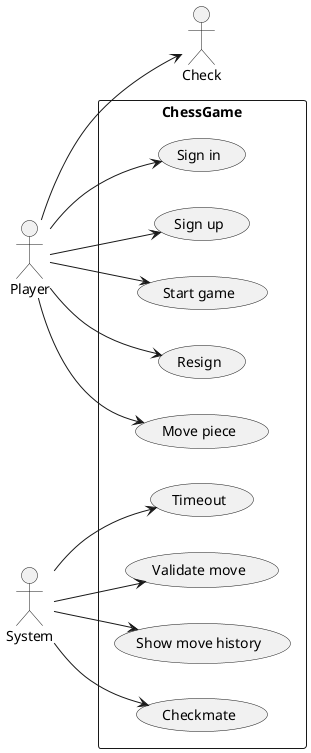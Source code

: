 @startuml chessGame
left to right direction
actor "Player" as player
actor "System" as system

rectangle ChessGame {
    ' player
    usecase "Sign in" as signIn
    usecase "Sign up" as signUp
    usecase "Start game" as startGame
    usecase "Resign" as resign
    usecase "Move piece" as movePiece
    ' usecase "Check" as Check

    ' system 
    usecase "Timeout" as timeout
    ' usecase "Game result" as gameResult
    usecase "Validate move" as validateMove
    usecase "Show move history" as showMoveHistory
    usecase "Checkmate" as checkmate
}

player --> signIn
player --> signUp
player --> startGame
player --> resign
player --> movePiece
player --> Check

system --> timeout
' system --> gameResult
system --> validateMove
system --> showMoveHistory
system --> checkmate


@enduml



